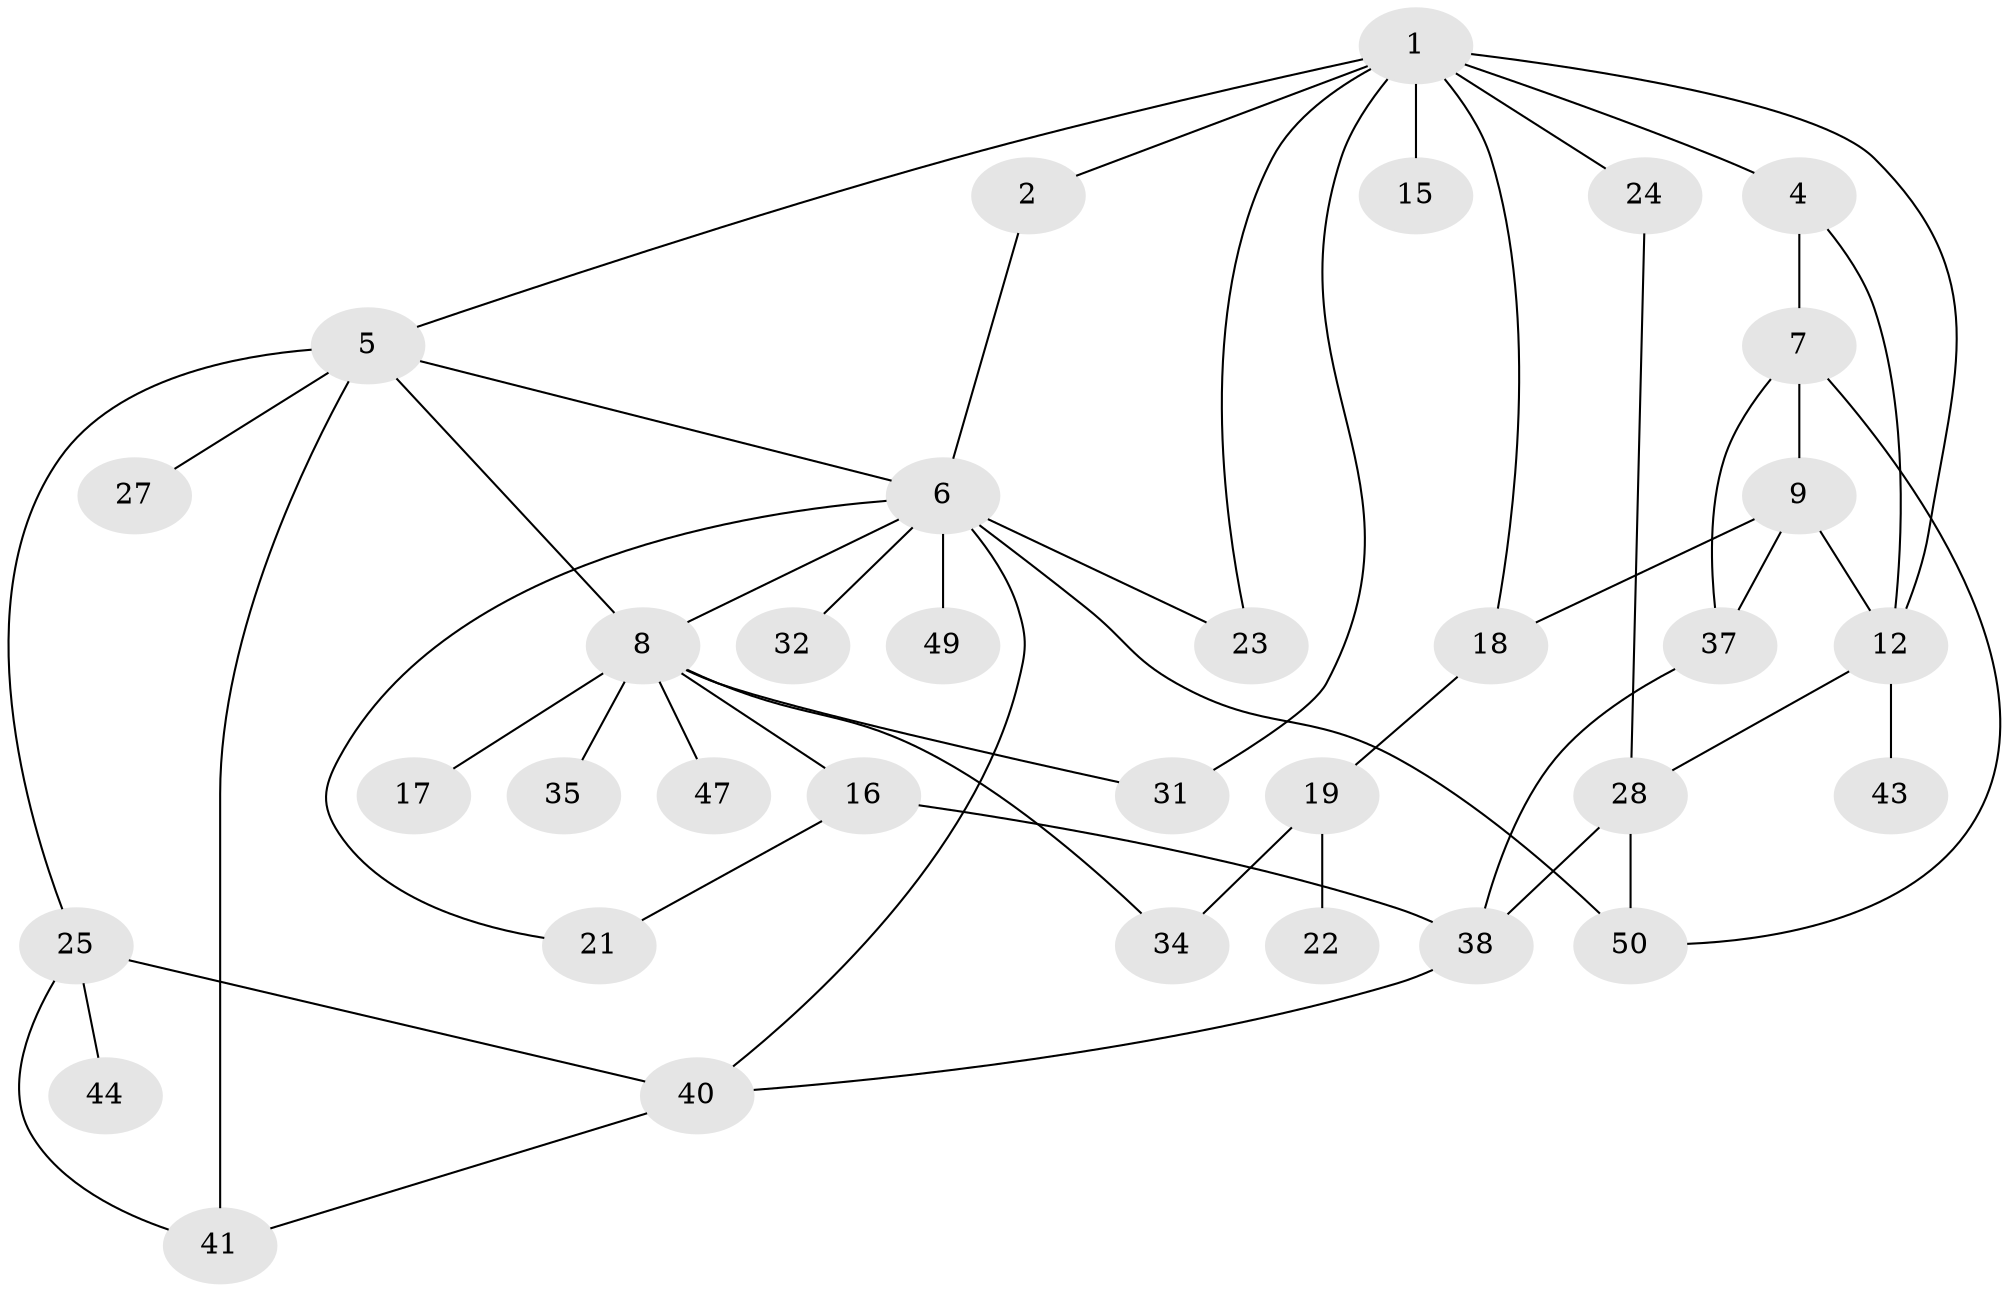 // Generated by graph-tools (version 1.1) at 2025/23/03/03/25 07:23:33]
// undirected, 34 vertices, 52 edges
graph export_dot {
graph [start="1"]
  node [color=gray90,style=filled];
  1 [super="+3"];
  2;
  4 [super="+42"];
  5 [super="+13"];
  6 [super="+10"];
  7 [super="+20"];
  8 [super="+11"];
  9 [super="+46"];
  12 [super="+14"];
  15;
  16 [super="+30"];
  17;
  18 [super="+33"];
  19 [super="+36"];
  21;
  22;
  23 [super="+26"];
  24;
  25 [super="+39"];
  27;
  28 [super="+29"];
  31;
  32 [super="+48"];
  34;
  35;
  37;
  38 [super="+51"];
  40 [super="+53"];
  41 [super="+45"];
  43;
  44;
  47;
  49;
  50 [super="+52"];
  1 -- 2;
  1 -- 5;
  1 -- 23;
  1 -- 18;
  1 -- 4;
  1 -- 24;
  1 -- 12;
  1 -- 31;
  1 -- 15;
  2 -- 6;
  4 -- 7 [weight=2];
  4 -- 12;
  5 -- 25;
  5 -- 27;
  5 -- 41;
  5 -- 6;
  5 -- 8;
  6 -- 8;
  6 -- 32;
  6 -- 40;
  6 -- 49;
  6 -- 50;
  6 -- 21;
  6 -- 23;
  7 -- 9;
  7 -- 37;
  7 -- 50;
  8 -- 17;
  8 -- 34;
  8 -- 16;
  8 -- 35;
  8 -- 31;
  8 -- 47;
  9 -- 37;
  9 -- 12;
  9 -- 18;
  12 -- 43;
  12 -- 28;
  16 -- 21;
  16 -- 38;
  18 -- 19;
  19 -- 22;
  19 -- 34;
  24 -- 28;
  25 -- 44;
  25 -- 41;
  25 -- 40;
  28 -- 50;
  28 -- 38;
  37 -- 38;
  38 -- 40;
  40 -- 41;
}
